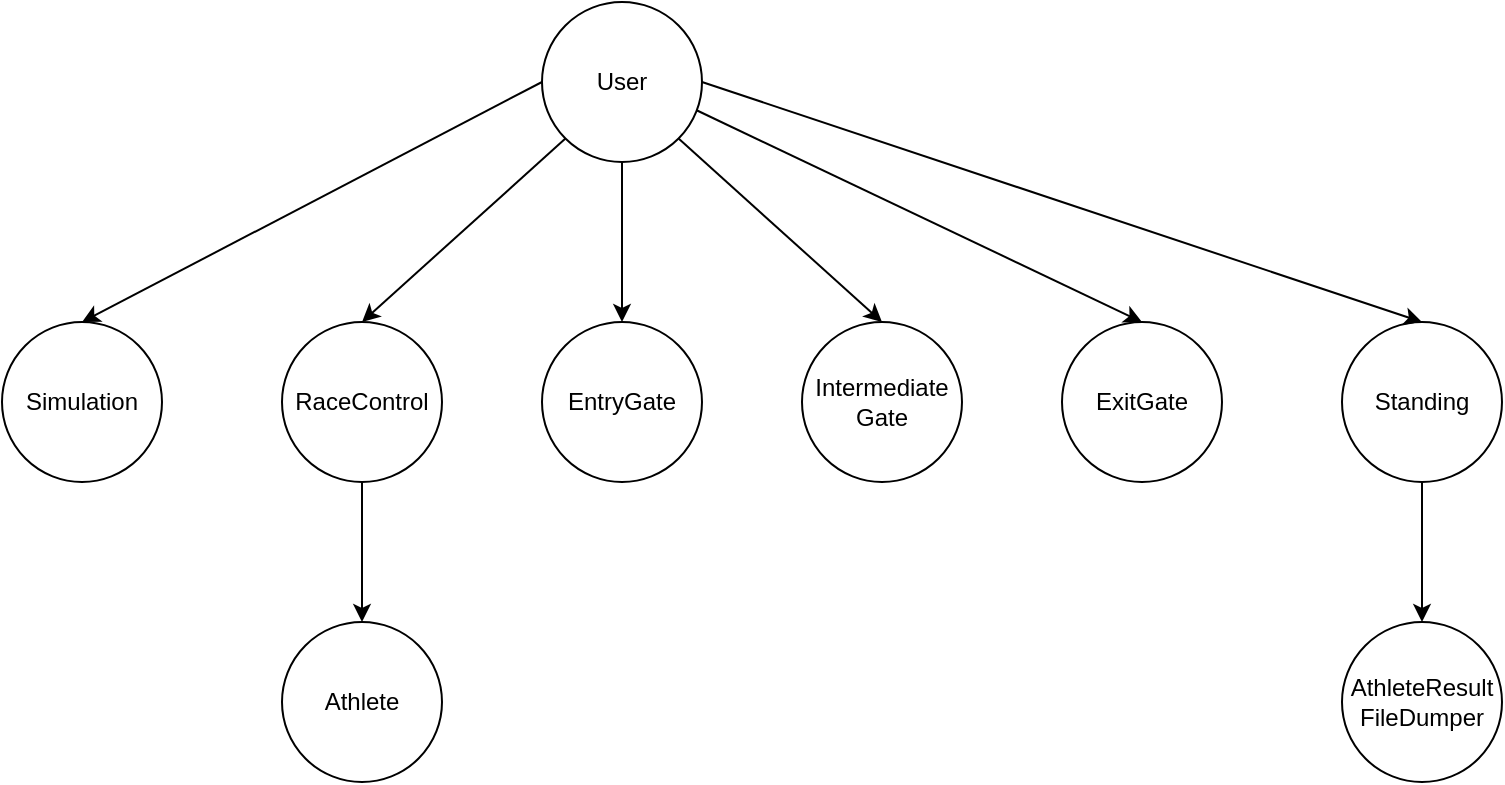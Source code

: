 <mxfile version="14.4.2" type="google" pages="4"><diagram name="Hierarchy" id="azZNaXBeEj3b_v2JS5ap"><mxGraphModel dx="1166" dy="735" grid="1" gridSize="10" guides="1" tooltips="1" connect="1" arrows="1" fold="1" page="1" pageScale="1" pageWidth="1654" pageHeight="1169" math="0" shadow="0"><root><mxCell id="k1OLQHpKPRP3L9IZnkXU-0"/><mxCell id="k1OLQHpKPRP3L9IZnkXU-1" parent="k1OLQHpKPRP3L9IZnkXU-0"/><mxCell id="k1OLQHpKPRP3L9IZnkXU-6" value="Athlete" style="ellipse;whiteSpace=wrap;html=1;aspect=fixed;" parent="k1OLQHpKPRP3L9IZnkXU-1" vertex="1"><mxGeometry x="540" y="320" width="80" height="80" as="geometry"/></mxCell><mxCell id="k1OLQHpKPRP3L9IZnkXU-9" value="EntryGate" style="ellipse;whiteSpace=wrap;html=1;aspect=fixed;" parent="k1OLQHpKPRP3L9IZnkXU-1" vertex="1"><mxGeometry x="670" y="170" width="80" height="80" as="geometry"/></mxCell><mxCell id="k1OLQHpKPRP3L9IZnkXU-12" value="ExitGate" style="ellipse;whiteSpace=wrap;html=1;aspect=fixed;" parent="k1OLQHpKPRP3L9IZnkXU-1" vertex="1"><mxGeometry x="930" y="170" width="80" height="80" as="geometry"/></mxCell><mxCell id="k1OLQHpKPRP3L9IZnkXU-15" value="Intermediate&lt;br&gt;Gate" style="ellipse;whiteSpace=wrap;html=1;aspect=fixed;" parent="k1OLQHpKPRP3L9IZnkXU-1" vertex="1"><mxGeometry x="800" y="170" width="80" height="80" as="geometry"/></mxCell><mxCell id="k1OLQHpKPRP3L9IZnkXU-47" style="edgeStyle=orthogonalEdgeStyle;curved=1;rounded=0;orthogonalLoop=1;jettySize=auto;html=1;startArrow=none;startFill=0;endArrow=classic;endFill=1;" parent="k1OLQHpKPRP3L9IZnkXU-1" source="k1OLQHpKPRP3L9IZnkXU-20" target="k1OLQHpKPRP3L9IZnkXU-6" edge="1"><mxGeometry relative="1" as="geometry"/></mxCell><mxCell id="k1OLQHpKPRP3L9IZnkXU-20" value="RaceControl" style="ellipse;whiteSpace=wrap;html=1;aspect=fixed;" parent="k1OLQHpKPRP3L9IZnkXU-1" vertex="1"><mxGeometry x="540" y="170" width="80" height="80" as="geometry"/></mxCell><mxCell id="k1OLQHpKPRP3L9IZnkXU-31" value="Simulation" style="ellipse;whiteSpace=wrap;html=1;aspect=fixed;" parent="k1OLQHpKPRP3L9IZnkXU-1" vertex="1"><mxGeometry x="400" y="170" width="80" height="80" as="geometry"/></mxCell><mxCell id="8rABWzMNnugzJ8MoIOD1-0" style="rounded=0;orthogonalLoop=1;jettySize=auto;html=1;" parent="k1OLQHpKPRP3L9IZnkXU-1" source="k1OLQHpKPRP3L9IZnkXU-34" target="k1OLQHpKPRP3L9IZnkXU-35" edge="1"><mxGeometry relative="1" as="geometry"/></mxCell><mxCell id="k1OLQHpKPRP3L9IZnkXU-34" value="Standing" style="ellipse;whiteSpace=wrap;html=1;aspect=fixed;" parent="k1OLQHpKPRP3L9IZnkXU-1" vertex="1"><mxGeometry x="1070" y="170" width="80" height="80" as="geometry"/></mxCell><mxCell id="k1OLQHpKPRP3L9IZnkXU-35" value="AthleteResult&lt;br&gt;FileDumper" style="ellipse;whiteSpace=wrap;html=1;aspect=fixed;" parent="k1OLQHpKPRP3L9IZnkXU-1" vertex="1"><mxGeometry x="1070" y="320" width="80" height="80" as="geometry"/></mxCell><mxCell id="k1OLQHpKPRP3L9IZnkXU-48" style="rounded=0;orthogonalLoop=1;jettySize=auto;html=1;exitX=0;exitY=0.5;exitDx=0;exitDy=0;startArrow=none;startFill=0;endArrow=classic;endFill=1;entryX=0.5;entryY=0;entryDx=0;entryDy=0;" parent="k1OLQHpKPRP3L9IZnkXU-1" source="k1OLQHpKPRP3L9IZnkXU-46" target="k1OLQHpKPRP3L9IZnkXU-31" edge="1"><mxGeometry relative="1" as="geometry"/></mxCell><mxCell id="k1OLQHpKPRP3L9IZnkXU-49" style="edgeStyle=none;rounded=0;orthogonalLoop=1;jettySize=auto;html=1;exitX=0;exitY=1;exitDx=0;exitDy=0;entryX=0.5;entryY=0;entryDx=0;entryDy=0;startArrow=none;startFill=0;endArrow=classic;endFill=1;" parent="k1OLQHpKPRP3L9IZnkXU-1" source="k1OLQHpKPRP3L9IZnkXU-46" target="k1OLQHpKPRP3L9IZnkXU-20" edge="1"><mxGeometry relative="1" as="geometry"/></mxCell><mxCell id="k1OLQHpKPRP3L9IZnkXU-50" style="edgeStyle=none;rounded=0;orthogonalLoop=1;jettySize=auto;html=1;exitX=0.5;exitY=1;exitDx=0;exitDy=0;startArrow=none;startFill=0;endArrow=classic;endFill=1;" parent="k1OLQHpKPRP3L9IZnkXU-1" source="k1OLQHpKPRP3L9IZnkXU-46" target="k1OLQHpKPRP3L9IZnkXU-9" edge="1"><mxGeometry relative="1" as="geometry"/></mxCell><mxCell id="k1OLQHpKPRP3L9IZnkXU-51" style="edgeStyle=none;rounded=0;orthogonalLoop=1;jettySize=auto;html=1;exitX=1;exitY=1;exitDx=0;exitDy=0;entryX=0.5;entryY=0;entryDx=0;entryDy=0;startArrow=none;startFill=0;endArrow=classic;endFill=1;" parent="k1OLQHpKPRP3L9IZnkXU-1" source="k1OLQHpKPRP3L9IZnkXU-46" target="k1OLQHpKPRP3L9IZnkXU-15" edge="1"><mxGeometry relative="1" as="geometry"/></mxCell><mxCell id="k1OLQHpKPRP3L9IZnkXU-52" style="edgeStyle=none;rounded=0;orthogonalLoop=1;jettySize=auto;html=1;exitX=0.963;exitY=0.675;exitDx=0;exitDy=0;entryX=0.5;entryY=0;entryDx=0;entryDy=0;startArrow=none;startFill=0;endArrow=classic;endFill=1;exitPerimeter=0;" parent="k1OLQHpKPRP3L9IZnkXU-1" source="k1OLQHpKPRP3L9IZnkXU-46" target="k1OLQHpKPRP3L9IZnkXU-12" edge="1"><mxGeometry relative="1" as="geometry"/></mxCell><mxCell id="k1OLQHpKPRP3L9IZnkXU-53" style="edgeStyle=none;rounded=0;orthogonalLoop=1;jettySize=auto;html=1;entryX=0.5;entryY=0;entryDx=0;entryDy=0;startArrow=none;startFill=0;endArrow=classic;endFill=1;exitX=1;exitY=0.5;exitDx=0;exitDy=0;" parent="k1OLQHpKPRP3L9IZnkXU-1" source="k1OLQHpKPRP3L9IZnkXU-46" target="k1OLQHpKPRP3L9IZnkXU-34" edge="1"><mxGeometry relative="1" as="geometry"><mxPoint x="780" y="30" as="sourcePoint"/></mxGeometry></mxCell><mxCell id="k1OLQHpKPRP3L9IZnkXU-46" value="User" style="ellipse;whiteSpace=wrap;html=1;aspect=fixed;" parent="k1OLQHpKPRP3L9IZnkXU-1" vertex="1"><mxGeometry x="670" y="10" width="80" height="80" as="geometry"/></mxCell></root></mxGraphModel></diagram><diagram id="AkmE7AHVAR6d7QwfIh4h" name="Communication flow"><mxGraphModel dx="1166" dy="735" grid="1" gridSize="10" guides="1" tooltips="1" connect="1" arrows="1" fold="1" page="1" pageScale="1" pageWidth="1654" pageHeight="1169" math="0" shadow="0"><root><mxCell id="0"/><mxCell id="1" parent="0"/><mxCell id="yV6hmSHXTPeTKJVrBRY7-23" style="rounded=0;orthogonalLoop=1;jettySize=auto;html=1;entryX=0.5;entryY=0;entryDx=0;entryDy=0;exitX=0.5;exitY=1;exitDx=0;exitDy=0;" parent="1" source="yV6hmSHXTPeTKJVrBRY7-1" target="yV6hmSHXTPeTKJVrBRY7-22" edge="1"><mxGeometry relative="1" as="geometry"/></mxCell><mxCell id="yV6hmSHXTPeTKJVrBRY7-24" value="AthleteRaceResult" style="edgeLabel;html=1;align=center;verticalAlign=middle;resizable=0;points=[];" parent="yV6hmSHXTPeTKJVrBRY7-23" vertex="1" connectable="0"><mxGeometry x="-0.348" y="1" relative="1" as="geometry"><mxPoint x="-1" y="7.06" as="offset"/></mxGeometry></mxCell><mxCell id="yV6hmSHXTPeTKJVrBRY7-39" style="rounded=0;orthogonalLoop=1;jettySize=auto;html=1;entryX=1;entryY=1;entryDx=0;entryDy=0;exitX=0;exitY=0.5;exitDx=0;exitDy=0;" parent="1" source="yV6hmSHXTPeTKJVrBRY7-1" target="yV6hmSHXTPeTKJVrBRY7-8" edge="1"><mxGeometry relative="1" as="geometry"/></mxCell><mxCell id="yV6hmSHXTPeTKJVrBRY7-40" value="AthleteEntryRegistered&lt;br&gt;AthleteRaceResult&lt;br&gt;AthleteRaceCompleted&lt;br&gt;AthleteDisqualified" style="edgeLabel;html=1;align=center;verticalAlign=middle;resizable=0;points=[];" parent="yV6hmSHXTPeTKJVrBRY7-39" vertex="1" connectable="0"><mxGeometry x="-0.113" y="-11" relative="1" as="geometry"><mxPoint x="-11.3" y="15.9" as="offset"/></mxGeometry></mxCell><mxCell id="yV6hmSHXTPeTKJVrBRY7-1" value="Athlete" style="ellipse;whiteSpace=wrap;html=1;aspect=fixed;" parent="1" vertex="1"><mxGeometry x="557" y="700" width="80" height="80" as="geometry"/></mxCell><mxCell id="krT4PPvLVhgJubhwjSeV-1" style="edgeStyle=none;rounded=0;orthogonalLoop=1;jettySize=auto;html=1;exitX=0.5;exitY=1;exitDx=0;exitDy=0;entryX=0;entryY=0;entryDx=0;entryDy=0;" parent="1" source="yV6hmSHXTPeTKJVrBRY7-3" target="yV6hmSHXTPeTKJVrBRY7-6" edge="1"><mxGeometry relative="1" as="geometry"/></mxCell><mxCell id="krT4PPvLVhgJubhwjSeV-2" value="AthleteEntryRegistered" style="edgeLabel;html=1;align=center;verticalAlign=middle;resizable=0;points=[];" parent="krT4PPvLVhgJubhwjSeV-1" vertex="1" connectable="0"><mxGeometry x="-0.475" y="-3" relative="1" as="geometry"><mxPoint x="-14.71" y="-11.6" as="offset"/></mxGeometry></mxCell><mxCell id="yV6hmSHXTPeTKJVrBRY7-3" value="EntryGate" style="ellipse;whiteSpace=wrap;html=1;aspect=fixed;" parent="1" vertex="1"><mxGeometry x="270" y="366.89" width="80" height="80" as="geometry"/></mxCell><mxCell id="yV6hmSHXTPeTKJVrBRY7-29" style="rounded=0;orthogonalLoop=1;jettySize=auto;html=1;entryX=1;entryY=0;entryDx=0;entryDy=0;exitX=0.5;exitY=1;exitDx=0;exitDy=0;" parent="1" source="yV6hmSHXTPeTKJVrBRY7-4" target="yV6hmSHXTPeTKJVrBRY7-6" edge="1"><mxGeometry relative="1" as="geometry"/></mxCell><mxCell id="yV6hmSHXTPeTKJVrBRY7-30" value="AthleteExitRegistered" style="edgeLabel;html=1;align=center;verticalAlign=middle;resizable=0;points=[];" parent="yV6hmSHXTPeTKJVrBRY7-29" vertex="1" connectable="0"><mxGeometry x="0.176" y="-2" relative="1" as="geometry"><mxPoint x="60.88" y="-43.9" as="offset"/></mxGeometry></mxCell><mxCell id="yV6hmSHXTPeTKJVrBRY7-4" value="ExitGate" style="ellipse;whiteSpace=wrap;html=1;aspect=fixed;" parent="1" vertex="1"><mxGeometry x="530" y="366.89" width="80" height="80" as="geometry"/></mxCell><mxCell id="yV6hmSHXTPeTKJVrBRY7-26" style="rounded=0;orthogonalLoop=1;jettySize=auto;html=1;entryX=0.5;entryY=0;entryDx=0;entryDy=0;exitX=0.5;exitY=1;exitDx=0;exitDy=0;" parent="1" source="yV6hmSHXTPeTKJVrBRY7-5" target="yV6hmSHXTPeTKJVrBRY7-6" edge="1"><mxGeometry relative="1" as="geometry"/></mxCell><mxCell id="yV6hmSHXTPeTKJVrBRY7-27" value="AthleteCheckRegistered" style="edgeLabel;html=1;align=center;verticalAlign=middle;resizable=0;points=[];" parent="yV6hmSHXTPeTKJVrBRY7-26" vertex="1" connectable="0"><mxGeometry x="0.306" y="-3" relative="1" as="geometry"><mxPoint x="4.02" y="-25" as="offset"/></mxGeometry></mxCell><mxCell id="yV6hmSHXTPeTKJVrBRY7-5" value="Intermediate&lt;br&gt;Gate" style="ellipse;whiteSpace=wrap;html=1;aspect=fixed;" parent="1" vertex="1"><mxGeometry x="397" y="366.89" width="80" height="80" as="geometry"/></mxCell><mxCell id="yV6hmSHXTPeTKJVrBRY7-33" style="rounded=0;orthogonalLoop=1;jettySize=auto;html=1;" parent="1" source="yV6hmSHXTPeTKJVrBRY7-6" target="yV6hmSHXTPeTKJVrBRY7-1" edge="1"><mxGeometry relative="1" as="geometry"><mxPoint x="277" y="435" as="sourcePoint"/><mxPoint x="337" y="570" as="targetPoint"/></mxGeometry></mxCell><mxCell id="yV6hmSHXTPeTKJVrBRY7-34" value="AthleteEntryRegistered&lt;br&gt;AthleteExitRegistered&lt;br&gt;RaceClosed" style="edgeLabel;html=1;align=center;verticalAlign=middle;resizable=0;points=[];labelBackgroundColor=#ffffff;" parent="yV6hmSHXTPeTKJVrBRY7-33" vertex="1" connectable="0"><mxGeometry x="0.222" y="2" relative="1" as="geometry"><mxPoint x="0.68" y="-9.41" as="offset"/></mxGeometry></mxCell><mxCell id="5GhxS-U26y-wPhwXedO8-6" style="rounded=0;orthogonalLoop=1;jettySize=auto;html=1;entryX=1;entryY=0.5;entryDx=0;entryDy=0;exitX=0;exitY=0.5;exitDx=0;exitDy=0;" parent="1" source="yV6hmSHXTPeTKJVrBRY7-6" target="yV6hmSHXTPeTKJVrBRY7-8" edge="1"><mxGeometry relative="1" as="geometry"><mxPoint x="820" y="660" as="sourcePoint"/></mxGeometry></mxCell><mxCell id="5GhxS-U26y-wPhwXedO8-7" value="RaceStarted&lt;br&gt;AthleteCheckRegistered" style="edgeLabel;html=1;align=center;verticalAlign=middle;resizable=0;points=[];" parent="5GhxS-U26y-wPhwXedO8-6" vertex="1" connectable="0"><mxGeometry x="0.062" y="9" relative="1" as="geometry"><mxPoint x="4.9" y="-14.93" as="offset"/></mxGeometry></mxCell><mxCell id="yV6hmSHXTPeTKJVrBRY7-6" value="RaceControl" style="ellipse;whiteSpace=wrap;html=1;aspect=fixed;" parent="1" vertex="1"><mxGeometry x="397" y="550" width="80" height="80" as="geometry"/></mxCell><mxCell id="yV6hmSHXTPeTKJVrBRY7-10" style="rounded=0;orthogonalLoop=1;jettySize=auto;html=1;exitX=1;exitY=0.5;exitDx=0;exitDy=0;entryX=1;entryY=0.5;entryDx=0;entryDy=0;" parent="1" source="yV6hmSHXTPeTKJVrBRY7-7" target="yV6hmSHXTPeTKJVrBRY7-6" edge="1"><mxGeometry relative="1" as="geometry"><mxPoint x="840" y="740" as="targetPoint"/><Array as="points"><mxPoint x="720" y="210"/><mxPoint x="720" y="590"/></Array></mxGeometry></mxCell><mxCell id="yV6hmSHXTPeTKJVrBRY7-11" value="AthleteRegistered&lt;br&gt;RaceClosed" style="edgeLabel;html=1;align=center;verticalAlign=middle;resizable=0;points=[];" parent="yV6hmSHXTPeTKJVrBRY7-10" vertex="1" connectable="0"><mxGeometry x="-0.253" y="1" relative="1" as="geometry"><mxPoint x="-1" y="114.54" as="offset"/></mxGeometry></mxCell><mxCell id="yV6hmSHXTPeTKJVrBRY7-16" style="rounded=0;orthogonalLoop=1;jettySize=auto;html=1;exitX=0.5;exitY=1;exitDx=0;exitDy=0;entryX=0.5;entryY=0;entryDx=0;entryDy=0;" parent="1" source="yV6hmSHXTPeTKJVrBRY7-7" target="yV6hmSHXTPeTKJVrBRY7-3" edge="1"><mxGeometry relative="1" as="geometry"><mxPoint x="670" y="220" as="sourcePoint"/></mxGeometry></mxCell><mxCell id="yV6hmSHXTPeTKJVrBRY7-17" value="AthletePassed" style="edgeLabel;html=1;align=center;verticalAlign=middle;resizable=0;points=[];" parent="yV6hmSHXTPeTKJVrBRY7-16" vertex="1" connectable="0"><mxGeometry x="-0.081" y="-11" relative="1" as="geometry"><mxPoint x="-13.16" y="22.3" as="offset"/></mxGeometry></mxCell><mxCell id="yV6hmSHXTPeTKJVrBRY7-18" style="rounded=0;orthogonalLoop=1;jettySize=auto;html=1;entryX=0.5;entryY=0;entryDx=0;entryDy=0;" parent="1" source="yV6hmSHXTPeTKJVrBRY7-7" target="yV6hmSHXTPeTKJVrBRY7-5" edge="1"><mxGeometry relative="1" as="geometry"/></mxCell><mxCell id="yV6hmSHXTPeTKJVrBRY7-19" value="AthletePassed" style="edgeLabel;html=1;align=center;verticalAlign=middle;resizable=0;points=[];" parent="yV6hmSHXTPeTKJVrBRY7-18" vertex="1" connectable="0"><mxGeometry x="0.236" y="-23" relative="1" as="geometry"><mxPoint x="38.61" y="-11.7" as="offset"/></mxGeometry></mxCell><mxCell id="yV6hmSHXTPeTKJVrBRY7-20" style="rounded=0;orthogonalLoop=1;jettySize=auto;html=1;exitX=0.5;exitY=1;exitDx=0;exitDy=0;entryX=0.5;entryY=0;entryDx=0;entryDy=0;" parent="1" source="yV6hmSHXTPeTKJVrBRY7-7" target="yV6hmSHXTPeTKJVrBRY7-4" edge="1"><mxGeometry relative="1" as="geometry"/></mxCell><mxCell id="yV6hmSHXTPeTKJVrBRY7-21" value="AthletePassed" style="edgeLabel;html=1;align=center;verticalAlign=middle;resizable=0;points=[];" parent="yV6hmSHXTPeTKJVrBRY7-20" vertex="1" connectable="0"><mxGeometry x="0.387" y="-27" relative="1" as="geometry"><mxPoint x="32.05" y="-26.68" as="offset"/></mxGeometry></mxCell><mxCell id="yV6hmSHXTPeTKJVrBRY7-7" value="Simulation" style="ellipse;whiteSpace=wrap;html=1;aspect=fixed;" parent="1" vertex="1"><mxGeometry x="400" y="170" width="80" height="80" as="geometry"/></mxCell><mxCell id="yV6hmSHXTPeTKJVrBRY7-8" value="Standing" style="ellipse;whiteSpace=wrap;html=1;aspect=fixed;" parent="1" vertex="1"><mxGeometry x="160" y="550" width="80" height="80" as="geometry"/></mxCell><mxCell id="yV6hmSHXTPeTKJVrBRY7-22" value="AthleteResult&lt;br&gt;FileDumperActor" style="ellipse;whiteSpace=wrap;html=1;aspect=fixed;" parent="1" vertex="1"><mxGeometry x="557" y="880" width="80" height="80" as="geometry"/></mxCell><mxCell id="j1V3Sd4CNjwzVjhu_z3R-4" style="rounded=0;orthogonalLoop=1;jettySize=auto;html=1;entryX=0.5;entryY=0;entryDx=0;entryDy=0;" parent="1" source="j1V3Sd4CNjwzVjhu_z3R-3" target="yV6hmSHXTPeTKJVrBRY7-7" edge="1"><mxGeometry relative="1" as="geometry"/></mxCell><mxCell id="j1V3Sd4CNjwzVjhu_z3R-5" value="StartSimulation" style="edgeLabel;html=1;align=center;verticalAlign=middle;resizable=0;points=[];" parent="j1V3Sd4CNjwzVjhu_z3R-4" vertex="1" connectable="0"><mxGeometry x="-0.177" y="-6" relative="1" as="geometry"><mxPoint x="6" as="offset"/></mxGeometry></mxCell><mxCell id="j1V3Sd4CNjwzVjhu_z3R-3" value="Host" style="ellipse;whiteSpace=wrap;html=1;" parent="1" vertex="1"><mxGeometry x="395" y="10" width="90" height="80" as="geometry"/></mxCell><mxCell id="krT4PPvLVhgJubhwjSeV-8" style="edgeStyle=orthogonalEdgeStyle;rounded=0;orthogonalLoop=1;jettySize=auto;html=1;entryX=0;entryY=1;entryDx=0;entryDy=0;curved=1;endArrow=none;endFill=0;startArrow=classic;startFill=1;" parent="1" target="yV6hmSHXTPeTKJVrBRY7-7" edge="1"><mxGeometry relative="1" as="geometry"><mxPoint x="412" y="182" as="sourcePoint"/><mxPoint x="411.716" y="238.284" as="targetPoint"/><Array as="points"><mxPoint x="412" y="150"/><mxPoint x="360" y="150"/><mxPoint x="360" y="270"/><mxPoint x="412" y="270"/></Array></mxGeometry></mxCell><mxCell id="krT4PPvLVhgJubhwjSeV-9" value="SimulatePassingAthlete" style="edgeLabel;html=1;align=center;verticalAlign=middle;resizable=0;points=[];" parent="krT4PPvLVhgJubhwjSeV-8" vertex="1" connectable="0"><mxGeometry x="-0.153" y="4" relative="1" as="geometry"><mxPoint x="-44.06" y="22.82" as="offset"/></mxGeometry></mxCell><mxCell id="-IHn7wryWiijQqT7H-5s-1" style="edgeStyle=orthogonalEdgeStyle;rounded=0;orthogonalLoop=1;jettySize=auto;html=1;exitX=0;exitY=0;exitDx=0;exitDy=0;entryX=0;entryY=1;entryDx=0;entryDy=0;curved=1;" edge="1" parent="1" source="yV6hmSHXTPeTKJVrBRY7-8" target="yV6hmSHXTPeTKJVrBRY7-8"><mxGeometry relative="1" as="geometry"><Array as="points"><mxPoint x="172" y="530"/><mxPoint x="120" y="530"/><mxPoint x="120" y="650"/><mxPoint x="172" y="650"/></Array></mxGeometry></mxCell><mxCell id="-IHn7wryWiijQqT7H-5s-2" value="Shutdown" style="edgeLabel;html=1;align=center;verticalAlign=middle;resizable=0;points=[];" vertex="1" connectable="0" parent="-IHn7wryWiijQqT7H-5s-1"><mxGeometry x="0.188" y="2" relative="1" as="geometry"><mxPoint x="-12" y="-26.58" as="offset"/></mxGeometry></mxCell></root></mxGraphModel></diagram><diagram name="Hierarchy-extended" id="nl5K48ABD-QSEo5V4IIh"><mxGraphModel dx="1166" dy="735" grid="1" gridSize="10" guides="1" tooltips="1" connect="1" arrows="1" fold="1" page="1" pageScale="1" pageWidth="1654" pageHeight="1169" math="0" shadow="0"><root><mxCell id="FCbyyfCjSTC08VerX6qS-0"/><mxCell id="FCbyyfCjSTC08VerX6qS-1" parent="FCbyyfCjSTC08VerX6qS-0"/><mxCell id="FCbyyfCjSTC08VerX6qS-2" value="Athlete" style="ellipse;whiteSpace=wrap;html=1;aspect=fixed;" parent="FCbyyfCjSTC08VerX6qS-1" vertex="1"><mxGeometry x="540" y="320" width="80" height="80" as="geometry"/></mxCell><mxCell id="FCbyyfCjSTC08VerX6qS-3" value="EntryGate" style="ellipse;whiteSpace=wrap;html=1;aspect=fixed;" parent="FCbyyfCjSTC08VerX6qS-1" vertex="1"><mxGeometry x="670" y="170" width="80" height="80" as="geometry"/></mxCell><mxCell id="FCbyyfCjSTC08VerX6qS-4" value="ExitGate" style="ellipse;whiteSpace=wrap;html=1;aspect=fixed;" parent="FCbyyfCjSTC08VerX6qS-1" vertex="1"><mxGeometry x="930" y="170" width="80" height="80" as="geometry"/></mxCell><mxCell id="FCbyyfCjSTC08VerX6qS-5" value="Intermediate&lt;br&gt;Gate" style="ellipse;whiteSpace=wrap;html=1;aspect=fixed;" parent="FCbyyfCjSTC08VerX6qS-1" vertex="1"><mxGeometry x="800" y="170" width="80" height="80" as="geometry"/></mxCell><mxCell id="FCbyyfCjSTC08VerX6qS-6" style="edgeStyle=orthogonalEdgeStyle;curved=1;rounded=0;orthogonalLoop=1;jettySize=auto;html=1;startArrow=none;startFill=0;endArrow=classic;endFill=1;" parent="FCbyyfCjSTC08VerX6qS-1" source="FCbyyfCjSTC08VerX6qS-7" target="FCbyyfCjSTC08VerX6qS-2" edge="1"><mxGeometry relative="1" as="geometry"/></mxCell><mxCell id="FCbyyfCjSTC08VerX6qS-7" value="RaceControl" style="ellipse;whiteSpace=wrap;html=1;aspect=fixed;" parent="FCbyyfCjSTC08VerX6qS-1" vertex="1"><mxGeometry x="540" y="170" width="80" height="80" as="geometry"/></mxCell><mxCell id="FCbyyfCjSTC08VerX6qS-8" value="Simulation" style="ellipse;whiteSpace=wrap;html=1;aspect=fixed;" parent="FCbyyfCjSTC08VerX6qS-1" vertex="1"><mxGeometry x="400" y="170" width="80" height="80" as="geometry"/></mxCell><mxCell id="FCbyyfCjSTC08VerX6qS-9" style="rounded=0;orthogonalLoop=1;jettySize=auto;html=1;exitX=0.9;exitY=0.325;exitDx=0;exitDy=0;entryX=0.5;entryY=0;entryDx=0;entryDy=0;exitPerimeter=0;" parent="FCbyyfCjSTC08VerX6qS-1" source="FCbyyfCjSTC08VerX6qS-20" target="FCbyyfCjSTC08VerX6qS-13" edge="1"><mxGeometry relative="1" as="geometry"><mxPoint x="270" y="630" as="targetPoint"/></mxGeometry></mxCell><mxCell id="FCbyyfCjSTC08VerX6qS-10" style="rounded=0;orthogonalLoop=1;jettySize=auto;html=1;" parent="FCbyyfCjSTC08VerX6qS-1" source="FCbyyfCjSTC08VerX6qS-11" target="FCbyyfCjSTC08VerX6qS-12" edge="1"><mxGeometry relative="1" as="geometry"/></mxCell><mxCell id="FCbyyfCjSTC08VerX6qS-11" value="Standing" style="ellipse;whiteSpace=wrap;html=1;aspect=fixed;" parent="FCbyyfCjSTC08VerX6qS-1" vertex="1"><mxGeometry x="1070" y="170" width="80" height="80" as="geometry"/></mxCell><mxCell id="FCbyyfCjSTC08VerX6qS-12" value="AthleteResult&lt;br&gt;FileDumper" style="ellipse;whiteSpace=wrap;html=1;aspect=fixed;" parent="FCbyyfCjSTC08VerX6qS-1" vertex="1"><mxGeometry x="1070" y="320" width="80" height="80" as="geometry"/></mxCell><mxCell id="FCbyyfCjSTC08VerX6qS-23" style="edgeStyle=orthogonalEdgeStyle;rounded=0;orthogonalLoop=1;jettySize=auto;html=1;entryX=0.5;entryY=0;entryDx=0;entryDy=0;" parent="FCbyyfCjSTC08VerX6qS-1" source="FCbyyfCjSTC08VerX6qS-13" target="FCbyyfCjSTC08VerX6qS-21" edge="1"><mxGeometry relative="1" as="geometry"/></mxCell><mxCell id="FCbyyfCjSTC08VerX6qS-13" value="Notification" style="ellipse;whiteSpace=wrap;html=1;aspect=fixed;labelBackgroundColor=#ffffff;fillColor=#dae8fc;strokeColor=#6c8ebf;" parent="FCbyyfCjSTC08VerX6qS-1" vertex="1"><mxGeometry x="1210" y="170" width="80" height="80" as="geometry"/></mxCell><mxCell id="FCbyyfCjSTC08VerX6qS-14" style="rounded=0;orthogonalLoop=1;jettySize=auto;html=1;exitX=0;exitY=0.5;exitDx=0;exitDy=0;startArrow=none;startFill=0;endArrow=classic;endFill=1;entryX=0.5;entryY=0;entryDx=0;entryDy=0;" parent="FCbyyfCjSTC08VerX6qS-1" source="FCbyyfCjSTC08VerX6qS-20" target="FCbyyfCjSTC08VerX6qS-8" edge="1"><mxGeometry relative="1" as="geometry"/></mxCell><mxCell id="FCbyyfCjSTC08VerX6qS-15" style="edgeStyle=none;rounded=0;orthogonalLoop=1;jettySize=auto;html=1;exitX=0;exitY=1;exitDx=0;exitDy=0;entryX=0.5;entryY=0;entryDx=0;entryDy=0;startArrow=none;startFill=0;endArrow=classic;endFill=1;" parent="FCbyyfCjSTC08VerX6qS-1" source="FCbyyfCjSTC08VerX6qS-20" target="FCbyyfCjSTC08VerX6qS-7" edge="1"><mxGeometry relative="1" as="geometry"/></mxCell><mxCell id="FCbyyfCjSTC08VerX6qS-16" style="edgeStyle=none;rounded=0;orthogonalLoop=1;jettySize=auto;html=1;exitX=0.5;exitY=1;exitDx=0;exitDy=0;startArrow=none;startFill=0;endArrow=classic;endFill=1;" parent="FCbyyfCjSTC08VerX6qS-1" source="FCbyyfCjSTC08VerX6qS-20" target="FCbyyfCjSTC08VerX6qS-3" edge="1"><mxGeometry relative="1" as="geometry"/></mxCell><mxCell id="FCbyyfCjSTC08VerX6qS-17" style="edgeStyle=none;rounded=0;orthogonalLoop=1;jettySize=auto;html=1;exitX=1;exitY=1;exitDx=0;exitDy=0;entryX=0.5;entryY=0;entryDx=0;entryDy=0;startArrow=none;startFill=0;endArrow=classic;endFill=1;" parent="FCbyyfCjSTC08VerX6qS-1" source="FCbyyfCjSTC08VerX6qS-20" target="FCbyyfCjSTC08VerX6qS-5" edge="1"><mxGeometry relative="1" as="geometry"/></mxCell><mxCell id="FCbyyfCjSTC08VerX6qS-18" style="edgeStyle=none;rounded=0;orthogonalLoop=1;jettySize=auto;html=1;exitX=0.963;exitY=0.675;exitDx=0;exitDy=0;entryX=0.5;entryY=0;entryDx=0;entryDy=0;startArrow=none;startFill=0;endArrow=classic;endFill=1;exitPerimeter=0;" parent="FCbyyfCjSTC08VerX6qS-1" source="FCbyyfCjSTC08VerX6qS-20" target="FCbyyfCjSTC08VerX6qS-4" edge="1"><mxGeometry relative="1" as="geometry"/></mxCell><mxCell id="FCbyyfCjSTC08VerX6qS-19" style="edgeStyle=none;rounded=0;orthogonalLoop=1;jettySize=auto;html=1;entryX=0.5;entryY=0;entryDx=0;entryDy=0;startArrow=none;startFill=0;endArrow=classic;endFill=1;exitX=1;exitY=0.5;exitDx=0;exitDy=0;" parent="FCbyyfCjSTC08VerX6qS-1" source="FCbyyfCjSTC08VerX6qS-20" target="FCbyyfCjSTC08VerX6qS-11" edge="1"><mxGeometry relative="1" as="geometry"><mxPoint x="780" y="30" as="sourcePoint"/></mxGeometry></mxCell><mxCell id="FCbyyfCjSTC08VerX6qS-20" value="User" style="ellipse;whiteSpace=wrap;html=1;aspect=fixed;" parent="FCbyyfCjSTC08VerX6qS-1" vertex="1"><mxGeometry x="670" y="10" width="80" height="80" as="geometry"/></mxCell><mxCell id="FCbyyfCjSTC08VerX6qS-21" value="Phone&lt;br&gt;Notification" style="ellipse;whiteSpace=wrap;html=1;aspect=fixed;labelBackgroundColor=#ffffff;fillColor=#dae8fc;strokeColor=#6c8ebf;" parent="FCbyyfCjSTC08VerX6qS-1" vertex="1"><mxGeometry x="1210" y="320" width="80" height="80" as="geometry"/></mxCell></root></mxGraphModel></diagram><diagram name="Communication flow - extended" id="ywj7rpxlUWDj3jLnXjXj"><mxGraphModel dx="1166" dy="735" grid="1" gridSize="10" guides="1" tooltips="1" connect="1" arrows="1" fold="1" page="1" pageScale="1" pageWidth="1654" pageHeight="1169" math="0" shadow="0"><root><mxCell id="A9u6WCnDlUPg-OEu466Y-0"/><mxCell id="A9u6WCnDlUPg-OEu466Y-1" parent="A9u6WCnDlUPg-OEu466Y-0"/><mxCell id="A9u6WCnDlUPg-OEu466Y-2" style="rounded=0;orthogonalLoop=1;jettySize=auto;html=1;entryX=0.5;entryY=0;entryDx=0;entryDy=0;exitX=0.5;exitY=1;exitDx=0;exitDy=0;" parent="A9u6WCnDlUPg-OEu466Y-1" source="A9u6WCnDlUPg-OEu466Y-6" target="A9u6WCnDlUPg-OEu466Y-33" edge="1"><mxGeometry relative="1" as="geometry"/></mxCell><mxCell id="A9u6WCnDlUPg-OEu466Y-3" value="AthleteRaceResult" style="edgeLabel;html=1;align=center;verticalAlign=middle;resizable=0;points=[];" parent="A9u6WCnDlUPg-OEu466Y-2" vertex="1" connectable="0"><mxGeometry x="-0.348" y="1" relative="1" as="geometry"><mxPoint x="-1" y="7.06" as="offset"/></mxGeometry></mxCell><mxCell id="A9u6WCnDlUPg-OEu466Y-4" style="rounded=0;orthogonalLoop=1;jettySize=auto;html=1;entryX=1;entryY=1;entryDx=0;entryDy=0;exitX=0;exitY=0.5;exitDx=0;exitDy=0;" parent="A9u6WCnDlUPg-OEu466Y-1" source="A9u6WCnDlUPg-OEu466Y-6" target="A9u6WCnDlUPg-OEu466Y-32" edge="1"><mxGeometry relative="1" as="geometry"/></mxCell><mxCell id="A9u6WCnDlUPg-OEu466Y-5" value="AthleteEntryRegistered&lt;br&gt;AthleteRaceResult&lt;br&gt;AthleteRaceCompleted&lt;br&gt;AthleteDisqualified" style="edgeLabel;html=1;align=center;verticalAlign=middle;resizable=0;points=[];" parent="A9u6WCnDlUPg-OEu466Y-4" vertex="1" connectable="0"><mxGeometry x="-0.113" y="-11" relative="1" as="geometry"><mxPoint x="-48.72" y="4.15" as="offset"/></mxGeometry></mxCell><mxCell id="A9u6WCnDlUPg-OEu466Y-6" value="Athlete" style="ellipse;whiteSpace=wrap;html=1;aspect=fixed;" parent="A9u6WCnDlUPg-OEu466Y-1" vertex="1"><mxGeometry x="557" y="700" width="80" height="80" as="geometry"/></mxCell><mxCell id="A9u6WCnDlUPg-OEu466Y-7" style="edgeStyle=none;rounded=0;orthogonalLoop=1;jettySize=auto;html=1;exitX=0.5;exitY=1;exitDx=0;exitDy=0;entryX=0;entryY=0;entryDx=0;entryDy=0;" parent="A9u6WCnDlUPg-OEu466Y-1" source="A9u6WCnDlUPg-OEu466Y-9" target="A9u6WCnDlUPg-OEu466Y-20" edge="1"><mxGeometry relative="1" as="geometry"/></mxCell><mxCell id="A9u6WCnDlUPg-OEu466Y-8" value="AthleteEntryRegistered" style="edgeLabel;html=1;align=center;verticalAlign=middle;resizable=0;points=[];" parent="A9u6WCnDlUPg-OEu466Y-7" vertex="1" connectable="0"><mxGeometry x="-0.475" y="-3" relative="1" as="geometry"><mxPoint x="-14.71" y="-11.6" as="offset"/></mxGeometry></mxCell><mxCell id="A9u6WCnDlUPg-OEu466Y-9" value="EntryGate" style="ellipse;whiteSpace=wrap;html=1;aspect=fixed;" parent="A9u6WCnDlUPg-OEu466Y-1" vertex="1"><mxGeometry x="270" y="366.89" width="80" height="80" as="geometry"/></mxCell><mxCell id="A9u6WCnDlUPg-OEu466Y-10" style="rounded=0;orthogonalLoop=1;jettySize=auto;html=1;entryX=1;entryY=0;entryDx=0;entryDy=0;exitX=0.5;exitY=1;exitDx=0;exitDy=0;" parent="A9u6WCnDlUPg-OEu466Y-1" source="A9u6WCnDlUPg-OEu466Y-12" target="A9u6WCnDlUPg-OEu466Y-20" edge="1"><mxGeometry relative="1" as="geometry"/></mxCell><mxCell id="A9u6WCnDlUPg-OEu466Y-11" value="AthleteExitRegistered" style="edgeLabel;html=1;align=center;verticalAlign=middle;resizable=0;points=[];" parent="A9u6WCnDlUPg-OEu466Y-10" vertex="1" connectable="0"><mxGeometry x="0.176" y="-2" relative="1" as="geometry"><mxPoint x="60.88" y="-43.9" as="offset"/></mxGeometry></mxCell><mxCell id="A9u6WCnDlUPg-OEu466Y-12" value="ExitGate" style="ellipse;whiteSpace=wrap;html=1;aspect=fixed;" parent="A9u6WCnDlUPg-OEu466Y-1" vertex="1"><mxGeometry x="530" y="366.89" width="80" height="80" as="geometry"/></mxCell><mxCell id="A9u6WCnDlUPg-OEu466Y-13" style="rounded=0;orthogonalLoop=1;jettySize=auto;html=1;entryX=0.5;entryY=0;entryDx=0;entryDy=0;exitX=0.5;exitY=1;exitDx=0;exitDy=0;" parent="A9u6WCnDlUPg-OEu466Y-1" source="A9u6WCnDlUPg-OEu466Y-15" target="A9u6WCnDlUPg-OEu466Y-20" edge="1"><mxGeometry relative="1" as="geometry"/></mxCell><mxCell id="A9u6WCnDlUPg-OEu466Y-14" value="AthleteCheckRegistered" style="edgeLabel;html=1;align=center;verticalAlign=middle;resizable=0;points=[];" parent="A9u6WCnDlUPg-OEu466Y-13" vertex="1" connectable="0"><mxGeometry x="0.306" y="-3" relative="1" as="geometry"><mxPoint x="4.02" y="-25" as="offset"/></mxGeometry></mxCell><mxCell id="A9u6WCnDlUPg-OEu466Y-15" value="Intermediate&lt;br&gt;Gate" style="ellipse;whiteSpace=wrap;html=1;aspect=fixed;" parent="A9u6WCnDlUPg-OEu466Y-1" vertex="1"><mxGeometry x="397" y="366.89" width="80" height="80" as="geometry"/></mxCell><mxCell id="A9u6WCnDlUPg-OEu466Y-16" style="rounded=0;orthogonalLoop=1;jettySize=auto;html=1;" parent="A9u6WCnDlUPg-OEu466Y-1" source="A9u6WCnDlUPg-OEu466Y-20" target="A9u6WCnDlUPg-OEu466Y-6" edge="1"><mxGeometry relative="1" as="geometry"><mxPoint x="277" y="435" as="sourcePoint"/><mxPoint x="337" y="570" as="targetPoint"/></mxGeometry></mxCell><mxCell id="A9u6WCnDlUPg-OEu466Y-17" value="AthleteEntryRegistered&lt;br&gt;AthleteExitRegistered&lt;br&gt;RaceClosed" style="edgeLabel;html=1;align=center;verticalAlign=middle;resizable=0;points=[];labelBackgroundColor=#ffffff;" parent="A9u6WCnDlUPg-OEu466Y-16" vertex="1" connectable="0"><mxGeometry x="0.222" y="2" relative="1" as="geometry"><mxPoint x="0.68" y="-9.41" as="offset"/></mxGeometry></mxCell><mxCell id="A9u6WCnDlUPg-OEu466Y-18" style="rounded=0;orthogonalLoop=1;jettySize=auto;html=1;entryX=1;entryY=0.5;entryDx=0;entryDy=0;exitX=0;exitY=0.5;exitDx=0;exitDy=0;" parent="A9u6WCnDlUPg-OEu466Y-1" source="A9u6WCnDlUPg-OEu466Y-20" target="A9u6WCnDlUPg-OEu466Y-32" edge="1"><mxGeometry relative="1" as="geometry"><mxPoint x="820" y="660" as="sourcePoint"/></mxGeometry></mxCell><mxCell id="A9u6WCnDlUPg-OEu466Y-19" value="RaceStarted&lt;br&gt;AthleteCheckRegistered" style="edgeLabel;html=1;align=center;verticalAlign=middle;resizable=0;points=[];" parent="A9u6WCnDlUPg-OEu466Y-18" vertex="1" connectable="0"><mxGeometry x="0.062" y="9" relative="1" as="geometry"><mxPoint x="4.9" y="-29" as="offset"/></mxGeometry></mxCell><mxCell id="A9u6WCnDlUPg-OEu466Y-20" value="RaceControl" style="ellipse;whiteSpace=wrap;html=1;aspect=fixed;" parent="A9u6WCnDlUPg-OEu466Y-1" vertex="1"><mxGeometry x="397" y="550" width="80" height="80" as="geometry"/></mxCell><mxCell id="A9u6WCnDlUPg-OEu466Y-21" style="rounded=0;orthogonalLoop=1;jettySize=auto;html=1;exitX=1;exitY=0.5;exitDx=0;exitDy=0;entryX=1;entryY=0.5;entryDx=0;entryDy=0;" parent="A9u6WCnDlUPg-OEu466Y-1" source="A9u6WCnDlUPg-OEu466Y-29" target="A9u6WCnDlUPg-OEu466Y-20" edge="1"><mxGeometry relative="1" as="geometry"><mxPoint x="840" y="740" as="targetPoint"/><Array as="points"><mxPoint x="720" y="210"/><mxPoint x="720" y="590"/></Array></mxGeometry></mxCell><mxCell id="A9u6WCnDlUPg-OEu466Y-22" value="AthleteRegistered&lt;br&gt;RaceClosed" style="edgeLabel;html=1;align=center;verticalAlign=middle;resizable=0;points=[];" parent="A9u6WCnDlUPg-OEu466Y-21" vertex="1" connectable="0"><mxGeometry x="-0.253" y="1" relative="1" as="geometry"><mxPoint x="-1" y="114.54" as="offset"/></mxGeometry></mxCell><mxCell id="A9u6WCnDlUPg-OEu466Y-23" style="rounded=0;orthogonalLoop=1;jettySize=auto;html=1;exitX=0.5;exitY=1;exitDx=0;exitDy=0;entryX=0.5;entryY=0;entryDx=0;entryDy=0;" parent="A9u6WCnDlUPg-OEu466Y-1" source="A9u6WCnDlUPg-OEu466Y-29" target="A9u6WCnDlUPg-OEu466Y-9" edge="1"><mxGeometry relative="1" as="geometry"><mxPoint x="670" y="220" as="sourcePoint"/></mxGeometry></mxCell><mxCell id="A9u6WCnDlUPg-OEu466Y-24" value="AthletePassed" style="edgeLabel;html=1;align=center;verticalAlign=middle;resizable=0;points=[];" parent="A9u6WCnDlUPg-OEu466Y-23" vertex="1" connectable="0"><mxGeometry x="-0.081" y="-11" relative="1" as="geometry"><mxPoint x="-13.16" y="22.3" as="offset"/></mxGeometry></mxCell><mxCell id="A9u6WCnDlUPg-OEu466Y-25" style="rounded=0;orthogonalLoop=1;jettySize=auto;html=1;entryX=0.5;entryY=0;entryDx=0;entryDy=0;" parent="A9u6WCnDlUPg-OEu466Y-1" source="A9u6WCnDlUPg-OEu466Y-29" target="A9u6WCnDlUPg-OEu466Y-15" edge="1"><mxGeometry relative="1" as="geometry"/></mxCell><mxCell id="A9u6WCnDlUPg-OEu466Y-26" value="AthletePassed" style="edgeLabel;html=1;align=center;verticalAlign=middle;resizable=0;points=[];" parent="A9u6WCnDlUPg-OEu466Y-25" vertex="1" connectable="0"><mxGeometry x="0.236" y="-23" relative="1" as="geometry"><mxPoint x="38.61" y="-11.7" as="offset"/></mxGeometry></mxCell><mxCell id="A9u6WCnDlUPg-OEu466Y-27" style="rounded=0;orthogonalLoop=1;jettySize=auto;html=1;exitX=0.5;exitY=1;exitDx=0;exitDy=0;entryX=0.5;entryY=0;entryDx=0;entryDy=0;" parent="A9u6WCnDlUPg-OEu466Y-1" source="A9u6WCnDlUPg-OEu466Y-29" target="A9u6WCnDlUPg-OEu466Y-12" edge="1"><mxGeometry relative="1" as="geometry"/></mxCell><mxCell id="A9u6WCnDlUPg-OEu466Y-28" value="AthletePassed" style="edgeLabel;html=1;align=center;verticalAlign=middle;resizable=0;points=[];" parent="A9u6WCnDlUPg-OEu466Y-27" vertex="1" connectable="0"><mxGeometry x="0.387" y="-27" relative="1" as="geometry"><mxPoint x="32.05" y="-26.68" as="offset"/></mxGeometry></mxCell><mxCell id="A9u6WCnDlUPg-OEu466Y-29" value="Simulation" style="ellipse;whiteSpace=wrap;html=1;aspect=fixed;" parent="A9u6WCnDlUPg-OEu466Y-1" vertex="1"><mxGeometry x="400" y="170" width="80" height="80" as="geometry"/></mxCell><mxCell id="A9u6WCnDlUPg-OEu466Y-30" style="rounded=0;orthogonalLoop=1;jettySize=auto;html=1;exitX=0;exitY=0.5;exitDx=0;exitDy=0;" parent="A9u6WCnDlUPg-OEu466Y-1" source="A9u6WCnDlUPg-OEu466Y-32" target="A9u6WCnDlUPg-OEu466Y-37" edge="1"><mxGeometry relative="1" as="geometry"><mxPoint x="270" y="970" as="targetPoint"/></mxGeometry></mxCell><mxCell id="A9u6WCnDlUPg-OEu466Y-31" value="SendNotification" style="edgeLabel;html=1;align=center;verticalAlign=middle;resizable=0;points=[];" parent="A9u6WCnDlUPg-OEu466Y-30" vertex="1" connectable="0"><mxGeometry x="-0.205" y="-5" relative="1" as="geometry"><mxPoint x="-10" y="25" as="offset"/></mxGeometry></mxCell><mxCell id="A9u6WCnDlUPg-OEu466Y-32" value="Standing" style="ellipse;whiteSpace=wrap;html=1;aspect=fixed;" parent="A9u6WCnDlUPg-OEu466Y-1" vertex="1"><mxGeometry x="190" y="550" width="80" height="80" as="geometry"/></mxCell><mxCell id="A9u6WCnDlUPg-OEu466Y-33" value="AthleteResult&lt;br&gt;FileDumperActor" style="ellipse;whiteSpace=wrap;html=1;aspect=fixed;" parent="A9u6WCnDlUPg-OEu466Y-1" vertex="1"><mxGeometry x="557" y="880" width="80" height="80" as="geometry"/></mxCell><mxCell id="A9u6WCnDlUPg-OEu466Y-34" style="rounded=0;orthogonalLoop=1;jettySize=auto;html=1;entryX=0.5;entryY=0;entryDx=0;entryDy=0;" parent="A9u6WCnDlUPg-OEu466Y-1" source="A9u6WCnDlUPg-OEu466Y-36" target="A9u6WCnDlUPg-OEu466Y-29" edge="1"><mxGeometry relative="1" as="geometry"/></mxCell><mxCell id="A9u6WCnDlUPg-OEu466Y-35" value="StartSimulation" style="edgeLabel;html=1;align=center;verticalAlign=middle;resizable=0;points=[];" parent="A9u6WCnDlUPg-OEu466Y-34" vertex="1" connectable="0"><mxGeometry x="-0.177" y="-6" relative="1" as="geometry"><mxPoint x="6" as="offset"/></mxGeometry></mxCell><mxCell id="A9u6WCnDlUPg-OEu466Y-36" value="Host" style="ellipse;whiteSpace=wrap;html=1;" parent="A9u6WCnDlUPg-OEu466Y-1" vertex="1"><mxGeometry x="395" y="10" width="90" height="80" as="geometry"/></mxCell><mxCell id="y9Gtuf3mEBbIYsV0OTcG-4" style="edgeStyle=orthogonalEdgeStyle;rounded=0;orthogonalLoop=1;jettySize=auto;html=1;exitX=0.5;exitY=1;exitDx=0;exitDy=0;entryX=0.5;entryY=0;entryDx=0;entryDy=0;" parent="A9u6WCnDlUPg-OEu466Y-1" source="A9u6WCnDlUPg-OEu466Y-37" target="y9Gtuf3mEBbIYsV0OTcG-1" edge="1"><mxGeometry relative="1" as="geometry"/></mxCell><mxCell id="A9u6WCnDlUPg-OEu466Y-37" value="Notification" style="ellipse;whiteSpace=wrap;html=1;aspect=fixed;labelBackgroundColor=#ffffff;fillColor=#dae8fc;strokeColor=#6c8ebf;" parent="A9u6WCnDlUPg-OEu466Y-1" vertex="1"><mxGeometry x="30.06" y="550" width="80" height="80" as="geometry"/></mxCell><mxCell id="A9u6WCnDlUPg-OEu466Y-42" style="edgeStyle=orthogonalEdgeStyle;rounded=0;orthogonalLoop=1;jettySize=auto;html=1;entryX=0;entryY=1;entryDx=0;entryDy=0;curved=1;endArrow=none;endFill=0;startArrow=classic;startFill=1;" parent="A9u6WCnDlUPg-OEu466Y-1" target="A9u6WCnDlUPg-OEu466Y-29" edge="1"><mxGeometry relative="1" as="geometry"><mxPoint x="412" y="182" as="sourcePoint"/><mxPoint x="411.716" y="238.284" as="targetPoint"/><Array as="points"><mxPoint x="412" y="150"/><mxPoint x="360" y="150"/><mxPoint x="360" y="270"/><mxPoint x="412" y="270"/></Array></mxGeometry></mxCell><mxCell id="A9u6WCnDlUPg-OEu466Y-43" value="SimulatePassingAthlete" style="edgeLabel;html=1;align=center;verticalAlign=middle;resizable=0;points=[];" parent="A9u6WCnDlUPg-OEu466Y-42" vertex="1" connectable="0"><mxGeometry x="-0.153" y="4" relative="1" as="geometry"><mxPoint x="-44.06" y="22.82" as="offset"/></mxGeometry></mxCell><mxCell id="y9Gtuf3mEBbIYsV0OTcG-0" value="SendPhoneNotification" style="edgeLabel;html=1;align=center;verticalAlign=middle;resizable=0;points=[];" parent="A9u6WCnDlUPg-OEu466Y-1" vertex="1" connectable="0"><mxGeometry x="70" y="660" as="geometry"/></mxCell><mxCell id="y9Gtuf3mEBbIYsV0OTcG-1" value="Phone&lt;br&gt;Notification" style="ellipse;whiteSpace=wrap;html=1;aspect=fixed;labelBackgroundColor=#ffffff;fillColor=#dae8fc;strokeColor=#6c8ebf;" parent="A9u6WCnDlUPg-OEu466Y-1" vertex="1"><mxGeometry x="30.06" y="710" width="80" height="80" as="geometry"/></mxCell></root></mxGraphModel></diagram></mxfile>